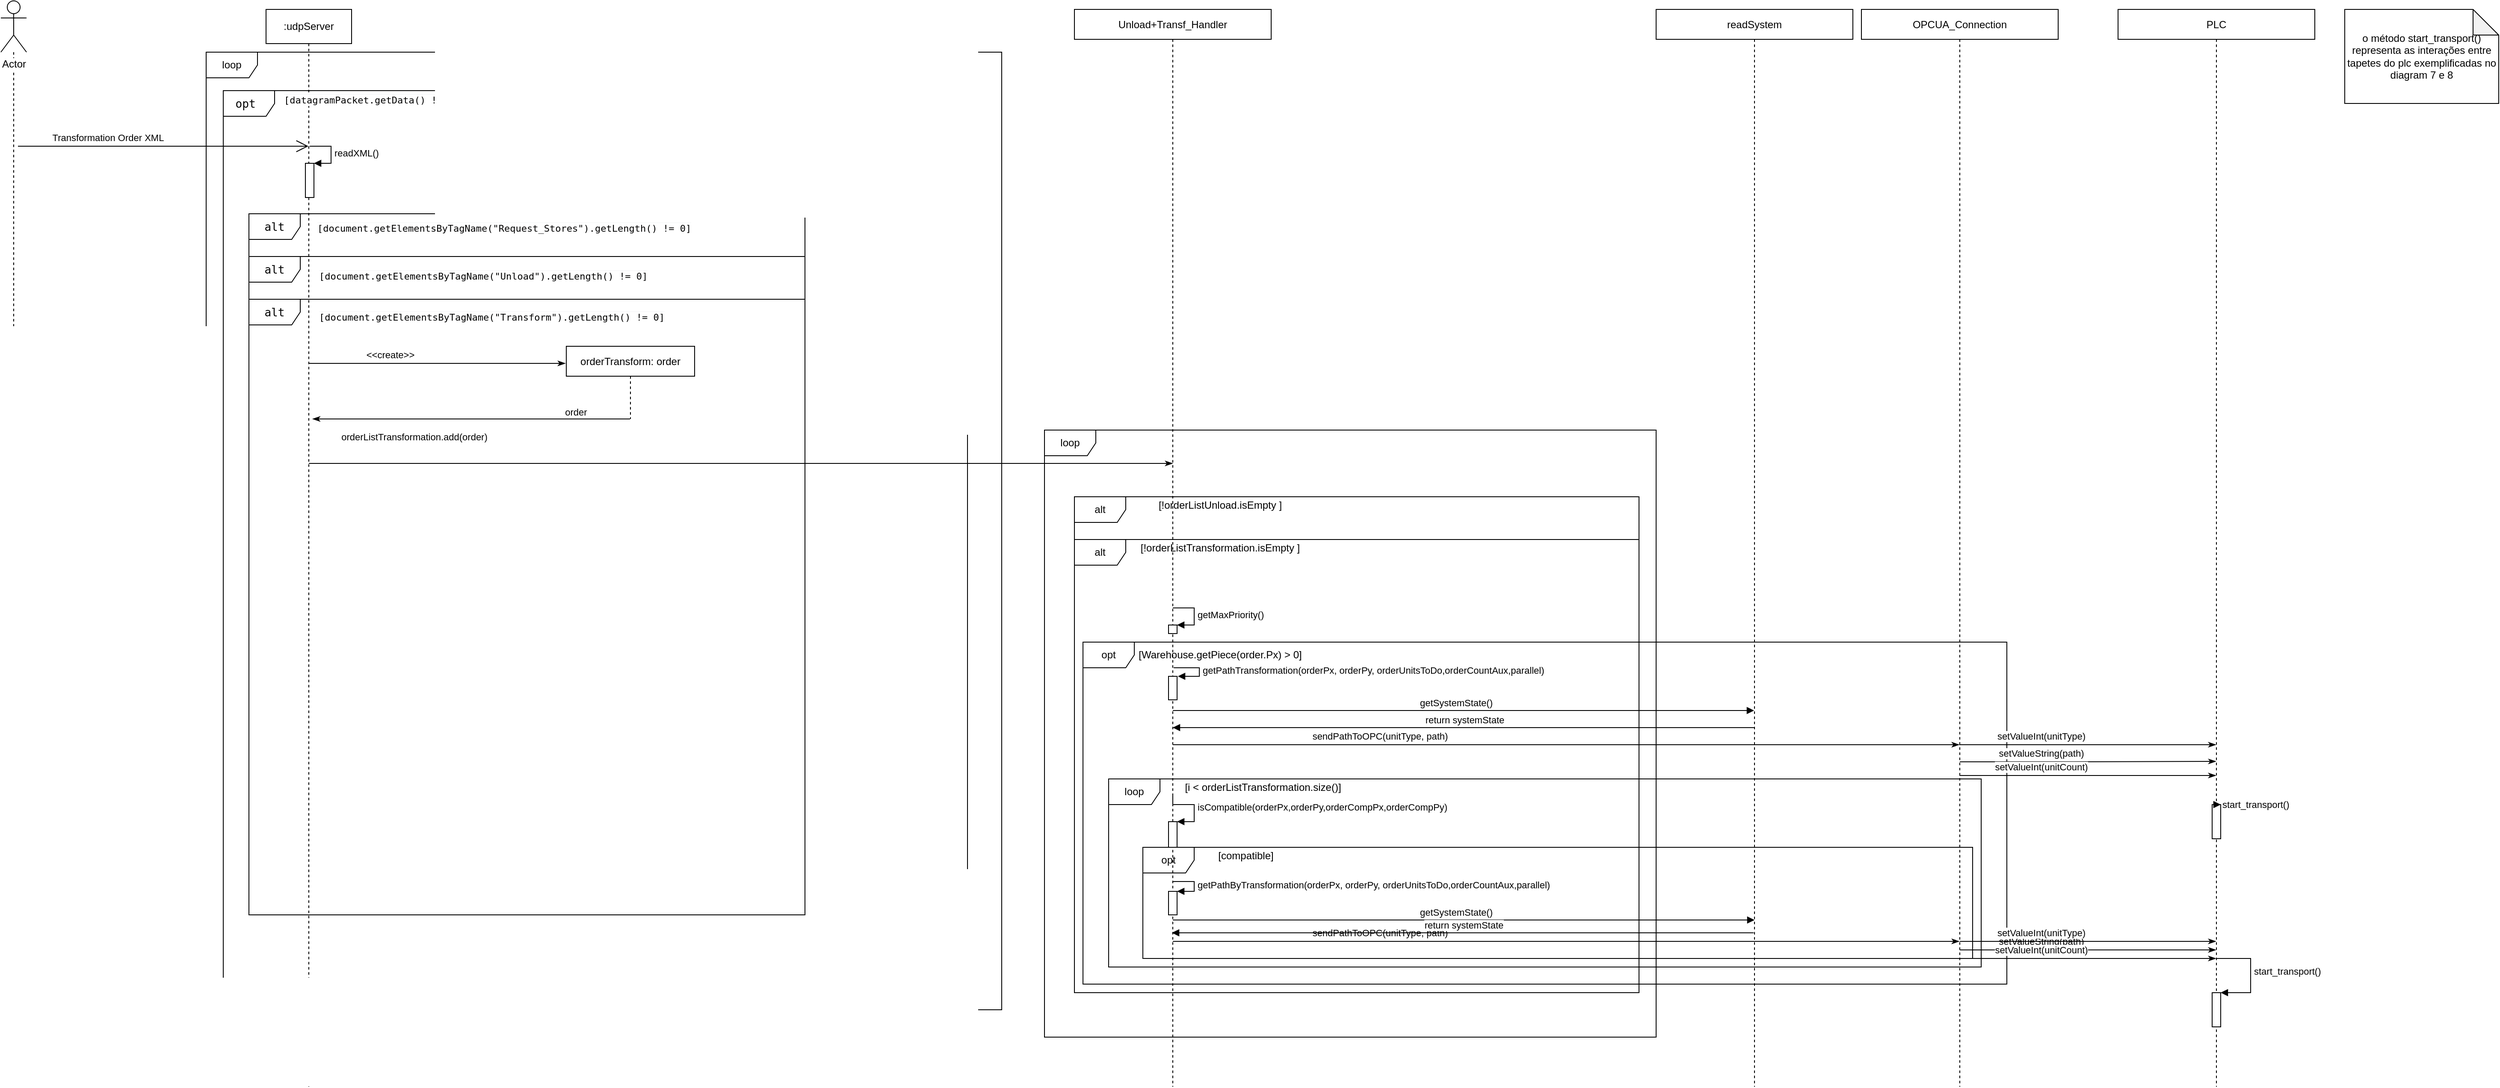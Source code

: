 <mxfile version="13.2.3"><diagram id="jSAM8N9e6wPoC_aM6Iug" name="Page-1"><mxGraphModel dx="1422" dy="745" grid="1" gridSize="10" guides="1" tooltips="1" connect="1" arrows="1" fold="1" page="1" pageScale="1" pageWidth="827" pageHeight="1169" math="0" shadow="0"><root><mxCell id="0"/><mxCell id="1" parent="0"/><mxCell id="DRrTCG6tA8ZViHPP4Byo-38" value="opt" style="shape=umlFrame;whiteSpace=wrap;html=1;" parent="1" vertex="1"><mxGeometry x="1375" y="1120" width="970" height="130" as="geometry"/></mxCell><mxCell id="yoJ4Uj4ploNbqAe7LORU-30" value="loop" style="shape=umlFrame;whiteSpace=wrap;html=1;" parent="1" vertex="1"><mxGeometry x="280" y="190" width="930" height="1120" as="geometry"/></mxCell><mxCell id="yoJ4Uj4ploNbqAe7LORU-26" value="&lt;pre style=&quot;font-family: &amp;#34;jetbrains mono&amp;#34; , monospace ; font-size: 9.8pt&quot;&gt;&lt;font style=&quot;background-color: rgb(255 , 255 , 255)&quot;&gt;opt &lt;/font&gt;&lt;/pre&gt;" style="shape=umlFrame;whiteSpace=wrap;html=1;" parent="1" vertex="1"><mxGeometry x="300" y="235" width="870" height="1070" as="geometry"/></mxCell><mxCell id="yoJ4Uj4ploNbqAe7LORU-36" value="&lt;pre style=&quot;color: rgb(0 , 0 , 0) ; font-style: normal ; font-weight: 400 ; letter-spacing: normal ; text-align: center ; text-indent: 0px ; text-transform: none ; word-spacing: 0px ; background-color: rgb(248 , 249 , 250) ; font-family: &amp;#34;jetbrains mono&amp;#34; , monospace&quot;&gt;&lt;font style=&quot;background-color: rgb(255 , 255 , 255) ; font-size: 11px&quot;&gt;[document.getElementsByTagName(&quot;Transform&quot;).getLength() != 0]&lt;br&gt;&lt;/font&gt;&lt;/pre&gt;" style="text;whiteSpace=wrap;html=1;" parent="1" vertex="1"><mxGeometry x="410" y="474" width="410" height="60" as="geometry"/></mxCell><mxCell id="yoJ4Uj4ploNbqAe7LORU-34" value="&lt;pre style=&quot;font-family: &amp;#34;jetbrains mono&amp;#34; , monospace ; font-size: 9.8pt&quot;&gt;&lt;font style=&quot;background-color: rgb(255 , 255 , 255)&quot;&gt;alt&lt;/font&gt;&lt;/pre&gt;" style="shape=umlFrame;whiteSpace=wrap;html=1;" parent="1" vertex="1"><mxGeometry x="330" y="479" width="650" height="720" as="geometry"/></mxCell><mxCell id="yoJ4Uj4ploNbqAe7LORU-33" value="&lt;pre style=&quot;font-family: &amp;#34;jetbrains mono&amp;#34; , monospace ; font-size: 9.8pt&quot;&gt;&lt;font style=&quot;background-color: rgb(255 , 255 , 255)&quot;&gt;alt&lt;/font&gt;&lt;/pre&gt;" style="shape=umlFrame;whiteSpace=wrap;html=1;" parent="1" vertex="1"><mxGeometry x="330" y="429" width="650" height="50" as="geometry"/></mxCell><mxCell id="DRrTCG6tA8ZViHPP4Byo-23" value="opt" style="shape=umlFrame;whiteSpace=wrap;html=1;" parent="1" vertex="1"><mxGeometry x="1305" y="880" width="1080" height="400" as="geometry"/></mxCell><mxCell id="DRrTCG6tA8ZViHPP4Byo-14" value="loop" style="shape=umlFrame;whiteSpace=wrap;html=1;" parent="1" vertex="1"><mxGeometry x="1260" y="632" width="715" height="710" as="geometry"/></mxCell><mxCell id="DRrTCG6tA8ZViHPP4Byo-15" value="alt" style="shape=umlFrame;whiteSpace=wrap;html=1;" parent="1" vertex="1"><mxGeometry x="1295" y="760" width="660" height="530" as="geometry"/></mxCell><mxCell id="DRrTCG6tA8ZViHPP4Byo-29" value="loop" style="shape=umlFrame;whiteSpace=wrap;html=1;" parent="1" vertex="1"><mxGeometry x="1335" y="1040" width="1020" height="220" as="geometry"/></mxCell><mxCell id="yoJ4Uj4ploNbqAe7LORU-31" value="&lt;pre style=&quot;font-family: &amp;#34;jetbrains mono&amp;#34; , monospace ; font-size: 9.8pt&quot;&gt;&lt;font style=&quot;background-color: rgb(255 , 255 , 255)&quot;&gt;alt&lt;/font&gt;&lt;/pre&gt;" style="shape=umlFrame;whiteSpace=wrap;html=1;" parent="1" vertex="1"><mxGeometry x="330" y="379" width="650" height="50" as="geometry"/></mxCell><mxCell id="yoJ4Uj4ploNbqAe7LORU-4" value="" style="edgeStyle=orthogonalEdgeStyle;rounded=0;orthogonalLoop=1;jettySize=auto;html=1;endArrow=none;endFill=0;dashed=1;" parent="1" source="yoJ4Uj4ploNbqAe7LORU-1" edge="1"><mxGeometry relative="1" as="geometry"><mxPoint x="55" y="1394" as="targetPoint"/><Array as="points"><mxPoint x="55" y="430"/><mxPoint x="55" y="430"/></Array></mxGeometry></mxCell><mxCell id="yoJ4Uj4ploNbqAe7LORU-1" value="Actor" style="shape=umlActor;verticalLabelPosition=bottom;labelBackgroundColor=#ffffff;verticalAlign=top;html=1;outlineConnect=0;" parent="1" vertex="1"><mxGeometry x="40" y="130" width="30" height="60" as="geometry"/></mxCell><mxCell id="yoJ4Uj4ploNbqAe7LORU-8" value=":udpServer" style="shape=umlLifeline;perimeter=lifelinePerimeter;whiteSpace=wrap;html=1;container=1;collapsible=0;recursiveResize=0;outlineConnect=0;" parent="1" vertex="1"><mxGeometry x="350" y="140" width="100" height="1260" as="geometry"/></mxCell><mxCell id="3qoU4CDn03pM_Yg9xAP2-1" value="" style="html=1;points=[];perimeter=orthogonalPerimeter;" parent="yoJ4Uj4ploNbqAe7LORU-8" vertex="1"><mxGeometry x="46" y="180" width="10" height="40" as="geometry"/></mxCell><mxCell id="3qoU4CDn03pM_Yg9xAP2-2" value="readXML()" style="edgeStyle=orthogonalEdgeStyle;html=1;align=left;spacingLeft=2;endArrow=block;rounded=0;entryX=1;entryY=0;" parent="yoJ4Uj4ploNbqAe7LORU-8" target="3qoU4CDn03pM_Yg9xAP2-1" edge="1"><mxGeometry relative="1" as="geometry"><mxPoint x="51" y="160" as="sourcePoint"/><Array as="points"><mxPoint x="76" y="160"/></Array></mxGeometry></mxCell><mxCell id="yoJ4Uj4ploNbqAe7LORU-18" value="" style="endArrow=open;endFill=1;endSize=12;html=1;" parent="1" target="yoJ4Uj4ploNbqAe7LORU-8" edge="1"><mxGeometry width="160" relative="1" as="geometry"><mxPoint x="60" y="300" as="sourcePoint"/><mxPoint x="360" y="300" as="targetPoint"/></mxGeometry></mxCell><mxCell id="yoJ4Uj4ploNbqAe7LORU-19" value="Transformation Order XML" style="edgeLabel;html=1;align=center;verticalAlign=middle;resizable=0;points=[];" parent="yoJ4Uj4ploNbqAe7LORU-18" vertex="1" connectable="0"><mxGeometry x="-0.527" y="1" relative="1" as="geometry"><mxPoint x="24" y="-9" as="offset"/></mxGeometry></mxCell><mxCell id="yoJ4Uj4ploNbqAe7LORU-29" value="&lt;pre style=&quot;color: rgb(0 , 0 , 0) ; font-style: normal ; font-weight: 400 ; letter-spacing: normal ; text-align: center ; text-indent: 0px ; text-transform: none ; word-spacing: 0px ; background-color: rgb(248 , 249 , 250) ; font-family: &amp;#34;jetbrains mono&amp;#34; , monospace&quot;&gt;&lt;font style=&quot;background-color: rgb(255 , 255 , 255) ; font-size: 11px&quot;&gt;[datagramPacket.getData() != null]&lt;/font&gt;&lt;/pre&gt;" style="text;whiteSpace=wrap;html=1;" parent="1" vertex="1"><mxGeometry x="369" y="220" width="250" height="60" as="geometry"/></mxCell><mxCell id="yoJ4Uj4ploNbqAe7LORU-32" value="&lt;pre style=&quot;color: rgb(0 , 0 , 0) ; font-style: normal ; font-weight: 400 ; letter-spacing: normal ; text-align: center ; text-indent: 0px ; text-transform: none ; word-spacing: 0px ; background-color: rgb(248 , 249 , 250) ; font-family: &amp;#34;jetbrains mono&amp;#34; , monospace&quot;&gt;&lt;font style=&quot;background-color: rgb(255 , 255 , 255) ; font-size: 11px&quot;&gt;[document.getElementsByTagName(&quot;Request_Stores&quot;).getLength() != 0]&lt;br&gt;&lt;/font&gt;&lt;/pre&gt;" style="text;whiteSpace=wrap;html=1;" parent="1" vertex="1"><mxGeometry x="408" y="370" width="410" height="60" as="geometry"/></mxCell><mxCell id="yoJ4Uj4ploNbqAe7LORU-35" value="&lt;pre style=&quot;color: rgb(0 , 0 , 0) ; font-style: normal ; font-weight: 400 ; letter-spacing: normal ; text-align: center ; text-indent: 0px ; text-transform: none ; word-spacing: 0px ; background-color: rgb(248 , 249 , 250) ; font-family: &amp;#34;jetbrains mono&amp;#34; , monospace&quot;&gt;&lt;font style=&quot;background-color: rgb(255 , 255 , 255) ; font-size: 11px&quot;&gt;[document.getElementsByTagName(&quot;Unload&quot;).getLength() != 0]&lt;br&gt;&lt;/font&gt;&lt;/pre&gt;" style="text;whiteSpace=wrap;html=1;" parent="1" vertex="1"><mxGeometry x="410" y="426" width="410" height="60" as="geometry"/></mxCell><mxCell id="DRrTCG6tA8ZViHPP4Byo-2" value="orderTransform: order" style="shape=umlLifeline;perimeter=lifelinePerimeter;whiteSpace=wrap;html=1;container=1;collapsible=0;recursiveResize=0;outlineConnect=0;size=35;" parent="1" vertex="1"><mxGeometry x="701" y="534" width="150" height="85" as="geometry"/></mxCell><mxCell id="DRrTCG6tA8ZViHPP4Byo-3" value="" style="endArrow=classicThin;endFill=1;html=1;" parent="1" source="yoJ4Uj4ploNbqAe7LORU-8" edge="1"><mxGeometry width="160" relative="1" as="geometry"><mxPoint x="404" y="550" as="sourcePoint"/><mxPoint x="700" y="554" as="targetPoint"/><Array as="points"><mxPoint x="496.5" y="554"/><mxPoint x="640" y="554"/><mxPoint x="680" y="554"/></Array></mxGeometry></mxCell><mxCell id="DRrTCG6tA8ZViHPP4Byo-4" value="&amp;lt;&amp;lt;create&amp;gt;&amp;gt;" style="edgeLabel;html=1;align=center;verticalAlign=middle;resizable=0;points=[];" parent="DRrTCG6tA8ZViHPP4Byo-3" vertex="1" connectable="0"><mxGeometry x="-0.527" y="1" relative="1" as="geometry"><mxPoint x="24" y="-9" as="offset"/></mxGeometry></mxCell><mxCell id="DRrTCG6tA8ZViHPP4Byo-7" value="" style="endArrow=classicThin;endFill=1;html=1;" parent="1" source="DRrTCG6tA8ZViHPP4Byo-2" edge="1"><mxGeometry width="160" relative="1" as="geometry"><mxPoint x="590" y="729.12" as="sourcePoint"/><mxPoint x="404.324" y="619" as="targetPoint"/><Array as="points"><mxPoint x="682" y="619"/><mxPoint x="590" y="619"/></Array></mxGeometry></mxCell><mxCell id="DRrTCG6tA8ZViHPP4Byo-8" value="order" style="edgeLabel;html=1;align=center;verticalAlign=middle;resizable=0;points=[];" parent="DRrTCG6tA8ZViHPP4Byo-7" vertex="1" connectable="0"><mxGeometry x="-0.527" y="1" relative="1" as="geometry"><mxPoint x="24" y="-9" as="offset"/></mxGeometry></mxCell><mxCell id="DRrTCG6tA8ZViHPP4Byo-9" value="Unload+Transf_Handler" style="shape=umlLifeline;perimeter=lifelinePerimeter;whiteSpace=wrap;html=1;container=1;collapsible=0;recursiveResize=0;outlineConnect=0;size=35;" parent="1" vertex="1"><mxGeometry x="1295" y="140" width="230" height="1260" as="geometry"/></mxCell><mxCell id="DRrTCG6tA8ZViHPP4Byo-31" value="" style="html=1;points=[];perimeter=orthogonalPerimeter;" parent="DRrTCG6tA8ZViHPP4Byo-9" vertex="1"><mxGeometry x="110" y="950" width="10" height="30" as="geometry"/></mxCell><mxCell id="DRrTCG6tA8ZViHPP4Byo-25" value="" style="html=1;points=[];perimeter=orthogonalPerimeter;" parent="DRrTCG6tA8ZViHPP4Byo-9" vertex="1"><mxGeometry x="110" y="780" width="10" height="27.5" as="geometry"/></mxCell><mxCell id="DRrTCG6tA8ZViHPP4Byo-12" value="" style="endArrow=classicThin;endFill=1;html=1;" parent="1" source="yoJ4Uj4ploNbqAe7LORU-8" edge="1"><mxGeometry width="160" relative="1" as="geometry"><mxPoint x="544.667" y="671" as="sourcePoint"/><mxPoint x="1410" y="671" as="targetPoint"/><Array as="points"><mxPoint x="647" y="671"/></Array></mxGeometry></mxCell><mxCell id="DRrTCG6tA8ZViHPP4Byo-13" value="orderListTransformation.add(order)" style="edgeLabel;html=1;align=center;verticalAlign=middle;resizable=0;points=[];" parent="DRrTCG6tA8ZViHPP4Byo-12" vertex="1" connectable="0"><mxGeometry x="-0.527" y="1" relative="1" as="geometry"><mxPoint x="-116" y="-30" as="offset"/></mxGeometry></mxCell><mxCell id="DRrTCG6tA8ZViHPP4Byo-16" value="[!orderListTransformation.isEmpty ]" style="text;html=1;align=center;verticalAlign=middle;resizable=0;points=[];autosize=1;" parent="1" vertex="1"><mxGeometry x="1365" y="760" width="200" height="20" as="geometry"/></mxCell><mxCell id="DRrTCG6tA8ZViHPP4Byo-17" value="alt" style="shape=umlFrame;whiteSpace=wrap;html=1;" parent="1" vertex="1"><mxGeometry x="1295" y="710" width="660" height="50" as="geometry"/></mxCell><mxCell id="DRrTCG6tA8ZViHPP4Byo-18" value="[!orderListUnload.isEmpty ]" style="text;html=1;align=center;verticalAlign=middle;resizable=0;points=[];autosize=1;" parent="1" vertex="1"><mxGeometry x="1385" y="710" width="160" height="20" as="geometry"/></mxCell><mxCell id="DRrTCG6tA8ZViHPP4Byo-19" value="" style="html=1;points=[];perimeter=orthogonalPerimeter;" parent="1" vertex="1"><mxGeometry x="1405" y="860" width="10" height="10" as="geometry"/></mxCell><mxCell id="DRrTCG6tA8ZViHPP4Byo-20" value="getMaxPriority()" style="edgeStyle=orthogonalEdgeStyle;html=1;align=left;spacingLeft=2;endArrow=block;rounded=0;entryX=1;entryY=0;" parent="1" target="DRrTCG6tA8ZViHPP4Byo-19" edge="1"><mxGeometry relative="1" as="geometry"><mxPoint x="1410" y="840" as="sourcePoint"/><Array as="points"><mxPoint x="1435" y="840"/></Array></mxGeometry></mxCell><mxCell id="DRrTCG6tA8ZViHPP4Byo-24" value="[Warehouse.getPiece(order.Px) &amp;gt; 0]" style="text;html=1;align=center;verticalAlign=middle;resizable=0;points=[];autosize=1;" parent="1" vertex="1"><mxGeometry x="1360" y="885" width="210" height="20" as="geometry"/></mxCell><mxCell id="DRrTCG6tA8ZViHPP4Byo-26" value="getPathTransformation(orderPx, orderPy, orderUnitsToDo,orderCountAux,parallel)" style="edgeStyle=orthogonalEdgeStyle;html=1;align=left;spacingLeft=2;endArrow=block;rounded=0;entryX=1;entryY=0;" parent="1" edge="1"><mxGeometry relative="1" as="geometry"><mxPoint x="1411" y="910" as="sourcePoint"/><Array as="points"><mxPoint x="1411" y="910"/><mxPoint x="1441" y="910"/><mxPoint x="1441" y="920"/></Array><mxPoint x="1416" y="920" as="targetPoint"/></mxGeometry></mxCell><mxCell id="DRrTCG6tA8ZViHPP4Byo-30" value="[i &amp;lt; orderListTransformation.size()]" style="text;html=1;align=center;verticalAlign=middle;resizable=0;points=[];autosize=1;" parent="1" vertex="1"><mxGeometry x="1415" y="1040" width="200" height="20" as="geometry"/></mxCell><mxCell id="DRrTCG6tA8ZViHPP4Byo-32" value="isCompatible(orderPx,orderPy,orderCompPx,orderCompPy)" style="edgeStyle=orthogonalEdgeStyle;html=1;align=left;spacingLeft=2;endArrow=block;rounded=0;entryX=1;entryY=0;" parent="1" target="DRrTCG6tA8ZViHPP4Byo-31" edge="1"><mxGeometry relative="1" as="geometry"><mxPoint x="1410" y="1060" as="sourcePoint"/><Array as="points"><mxPoint x="1410" y="1070"/><mxPoint x="1435" y="1070"/><mxPoint x="1435" y="1090"/></Array></mxGeometry></mxCell><mxCell id="DRrTCG6tA8ZViHPP4Byo-33" value="OPCUA_Connection" style="shape=umlLifeline;perimeter=lifelinePerimeter;whiteSpace=wrap;html=1;container=1;collapsible=0;recursiveResize=0;outlineConnect=0;size=35;" parent="1" vertex="1"><mxGeometry x="2215" y="140" width="230" height="1260" as="geometry"/></mxCell><mxCell id="DRrTCG6tA8ZViHPP4Byo-34" value="" style="endArrow=classicThin;endFill=1;html=1;" parent="1" source="DRrTCG6tA8ZViHPP4Byo-9" target="DRrTCG6tA8ZViHPP4Byo-33" edge="1"><mxGeometry width="160" relative="1" as="geometry"><mxPoint x="1415" y="990" as="sourcePoint"/><mxPoint x="2325" y="990" as="targetPoint"/><Array as="points"><mxPoint x="1508" y="1000"/></Array></mxGeometry></mxCell><mxCell id="DRrTCG6tA8ZViHPP4Byo-35" value="sendPathToOPC(unitType, path)" style="edgeLabel;html=1;align=center;verticalAlign=middle;resizable=0;points=[];" parent="DRrTCG6tA8ZViHPP4Byo-34" vertex="1" connectable="0"><mxGeometry x="-0.527" y="1" relative="1" as="geometry"><mxPoint x="24" y="-9" as="offset"/></mxGeometry></mxCell><mxCell id="DRrTCG6tA8ZViHPP4Byo-36" value="" style="endArrow=classicThin;endFill=1;html=1;" parent="1" source="DRrTCG6tA8ZViHPP4Byo-9" target="DRrTCG6tA8ZViHPP4Byo-33" edge="1"><mxGeometry width="160" relative="1" as="geometry"><mxPoint x="1415" y="1140" as="sourcePoint"/><mxPoint x="2335" y="1140" as="targetPoint"/><Array as="points"><mxPoint x="1525" y="1230"/></Array></mxGeometry></mxCell><mxCell id="DRrTCG6tA8ZViHPP4Byo-37" value="sendPathToOPC(unitType, path)" style="edgeLabel;html=1;align=center;verticalAlign=middle;resizable=0;points=[];" parent="DRrTCG6tA8ZViHPP4Byo-36" vertex="1" connectable="0"><mxGeometry x="-0.527" y="1" relative="1" as="geometry"><mxPoint x="24" y="-9" as="offset"/></mxGeometry></mxCell><mxCell id="DRrTCG6tA8ZViHPP4Byo-39" value="[compatible]" style="text;html=1;align=center;verticalAlign=middle;resizable=0;points=[];autosize=1;" parent="1" vertex="1"><mxGeometry x="1455" y="1120" width="80" height="20" as="geometry"/></mxCell><mxCell id="DRrTCG6tA8ZViHPP4Byo-40" value="" style="html=1;points=[];perimeter=orthogonalPerimeter;" parent="1" vertex="1"><mxGeometry x="1405" y="1171.5" width="10" height="27.5" as="geometry"/></mxCell><mxCell id="DRrTCG6tA8ZViHPP4Byo-41" value="getPathByTransformation(orderPx, orderPy, orderUnitsToDo,orderCountAux,parallel)" style="edgeStyle=orthogonalEdgeStyle;html=1;align=left;spacingLeft=2;endArrow=block;rounded=0;entryX=1;entryY=0;" parent="1" target="DRrTCG6tA8ZViHPP4Byo-40" edge="1"><mxGeometry relative="1" as="geometry"><mxPoint x="1410" y="1160" as="sourcePoint"/><Array as="points"><mxPoint x="1435" y="1160"/></Array></mxGeometry></mxCell><mxCell id="DRrTCG6tA8ZViHPP4Byo-42" value="PLC" style="shape=umlLifeline;perimeter=lifelinePerimeter;whiteSpace=wrap;html=1;container=1;collapsible=0;recursiveResize=0;outlineConnect=0;size=35;" parent="1" vertex="1"><mxGeometry x="2515" y="140" width="230" height="1260" as="geometry"/></mxCell><mxCell id="DRrTCG6tA8ZViHPP4Byo-59" value="" style="html=1;points=[];perimeter=orthogonalPerimeter;" parent="DRrTCG6tA8ZViHPP4Byo-42" vertex="1"><mxGeometry x="110" y="930" width="10" height="40" as="geometry"/></mxCell><mxCell id="DRrTCG6tA8ZViHPP4Byo-60" value="start_transport()" style="edgeStyle=orthogonalEdgeStyle;html=1;align=left;spacingLeft=2;endArrow=block;rounded=0;entryX=1;entryY=0;" parent="DRrTCG6tA8ZViHPP4Byo-42" source="DRrTCG6tA8ZViHPP4Byo-42" target="DRrTCG6tA8ZViHPP4Byo-59" edge="1"><mxGeometry relative="1" as="geometry"><mxPoint x="115" y="881" as="sourcePoint"/><Array as="points"><mxPoint x="140" y="900"/><mxPoint x="140" y="930"/></Array></mxGeometry></mxCell><mxCell id="DRrTCG6tA8ZViHPP4Byo-62" value="" style="html=1;points=[];perimeter=orthogonalPerimeter;" parent="DRrTCG6tA8ZViHPP4Byo-42" vertex="1"><mxGeometry x="110" y="1150" width="10" height="40" as="geometry"/></mxCell><mxCell id="DRrTCG6tA8ZViHPP4Byo-46" value="" style="endArrow=classicThin;endFill=1;html=1;entryX=0.498;entryY=0.698;entryDx=0;entryDy=0;entryPerimeter=0;" parent="1" source="DRrTCG6tA8ZViHPP4Byo-33" target="DRrTCG6tA8ZViHPP4Byo-42" edge="1"><mxGeometry width="160" relative="1" as="geometry"><mxPoint x="2329.5" y="1008" as="sourcePoint"/><mxPoint x="2629.5" y="1008" as="targetPoint"/><Array as="points"><mxPoint x="2450" y="1020"/></Array></mxGeometry></mxCell><mxCell id="DRrTCG6tA8ZViHPP4Byo-47" value="setValueString(path)" style="edgeLabel;html=1;align=center;verticalAlign=middle;resizable=0;points=[];" parent="DRrTCG6tA8ZViHPP4Byo-46" vertex="1" connectable="0"><mxGeometry x="-0.527" y="1" relative="1" as="geometry"><mxPoint x="24" y="-9" as="offset"/></mxGeometry></mxCell><mxCell id="DRrTCG6tA8ZViHPP4Byo-48" value="" style="endArrow=classicThin;endFill=1;html=1;" parent="1" edge="1"><mxGeometry width="160" relative="1" as="geometry"><mxPoint x="2329.5" y="1000" as="sourcePoint"/><mxPoint x="2629.5" y="1000" as="targetPoint"/><Array as="points"><mxPoint x="2453" y="1000"/></Array></mxGeometry></mxCell><mxCell id="DRrTCG6tA8ZViHPP4Byo-49" value="setValueInt(unitType)" style="edgeLabel;html=1;align=center;verticalAlign=middle;resizable=0;points=[];" parent="DRrTCG6tA8ZViHPP4Byo-48" vertex="1" connectable="0"><mxGeometry x="-0.527" y="1" relative="1" as="geometry"><mxPoint x="24" y="-9" as="offset"/></mxGeometry></mxCell><mxCell id="DRrTCG6tA8ZViHPP4Byo-50" value="" style="endArrow=classicThin;endFill=1;html=1;" parent="1" edge="1"><mxGeometry width="160" relative="1" as="geometry"><mxPoint x="2329.667" y="1036" as="sourcePoint"/><mxPoint x="2629.5" y="1036" as="targetPoint"/><Array as="points"><mxPoint x="2453" y="1036"/></Array></mxGeometry></mxCell><mxCell id="DRrTCG6tA8ZViHPP4Byo-51" value="setValueInt(unitCount)" style="edgeLabel;html=1;align=center;verticalAlign=middle;resizable=0;points=[];" parent="DRrTCG6tA8ZViHPP4Byo-50" vertex="1" connectable="0"><mxGeometry x="-0.527" y="1" relative="1" as="geometry"><mxPoint x="24" y="-9" as="offset"/></mxGeometry></mxCell><mxCell id="DRrTCG6tA8ZViHPP4Byo-52" value="" style="endArrow=classicThin;endFill=1;html=1;" parent="1" source="DRrTCG6tA8ZViHPP4Byo-33" target="DRrTCG6tA8ZViHPP4Byo-42" edge="1"><mxGeometry width="160" relative="1" as="geometry"><mxPoint x="2335" y="1240" as="sourcePoint"/><mxPoint x="2635" y="1240" as="targetPoint"/><Array as="points"><mxPoint x="2448.5" y="1240"/></Array></mxGeometry></mxCell><mxCell id="DRrTCG6tA8ZViHPP4Byo-53" value="setValueString(path)" style="edgeLabel;html=1;align=center;verticalAlign=middle;resizable=0;points=[];" parent="DRrTCG6tA8ZViHPP4Byo-52" vertex="1" connectable="0"><mxGeometry x="-0.527" y="1" relative="1" as="geometry"><mxPoint x="24" y="-9" as="offset"/></mxGeometry></mxCell><mxCell id="DRrTCG6tA8ZViHPP4Byo-54" value="" style="endArrow=classicThin;endFill=1;html=1;" parent="1" source="DRrTCG6tA8ZViHPP4Byo-33" target="DRrTCG6tA8ZViHPP4Byo-42" edge="1"><mxGeometry width="160" relative="1" as="geometry"><mxPoint x="2335" y="1230" as="sourcePoint"/><mxPoint x="2635" y="1230" as="targetPoint"/><Array as="points"><mxPoint x="2458.5" y="1230"/></Array></mxGeometry></mxCell><mxCell id="DRrTCG6tA8ZViHPP4Byo-55" value="setValueInt(unitType)" style="edgeLabel;html=1;align=center;verticalAlign=middle;resizable=0;points=[];" parent="DRrTCG6tA8ZViHPP4Byo-54" vertex="1" connectable="0"><mxGeometry x="-0.527" y="1" relative="1" as="geometry"><mxPoint x="24" y="-9" as="offset"/></mxGeometry></mxCell><mxCell id="DRrTCG6tA8ZViHPP4Byo-56" value="" style="endArrow=classicThin;endFill=1;html=1;" parent="1" source="DRrTCG6tA8ZViHPP4Byo-33" target="DRrTCG6tA8ZViHPP4Byo-42" edge="1"><mxGeometry width="160" relative="1" as="geometry"><mxPoint x="2331" y="1250" as="sourcePoint"/><mxPoint x="2631.5" y="1242.38" as="targetPoint"/><Array as="points"><mxPoint x="2455" y="1250"/></Array></mxGeometry></mxCell><mxCell id="DRrTCG6tA8ZViHPP4Byo-57" value="setValueInt(unitCount)" style="edgeLabel;html=1;align=center;verticalAlign=middle;resizable=0;points=[];" parent="DRrTCG6tA8ZViHPP4Byo-56" vertex="1" connectable="0"><mxGeometry x="-0.527" y="1" relative="1" as="geometry"><mxPoint x="24" y="-9" as="offset"/></mxGeometry></mxCell><mxCell id="DRrTCG6tA8ZViHPP4Byo-63" value="start_transport()" style="edgeStyle=orthogonalEdgeStyle;html=1;align=left;spacingLeft=2;endArrow=block;rounded=0;entryX=1;entryY=0;" parent="1" target="DRrTCG6tA8ZViHPP4Byo-62" edge="1"><mxGeometry relative="1" as="geometry"><mxPoint x="2635" y="1250" as="sourcePoint"/><Array as="points"><mxPoint x="2630" y="1250"/><mxPoint x="2670" y="1250"/><mxPoint x="2670" y="1290"/></Array></mxGeometry></mxCell><mxCell id="tgAVu--Y1qxvvn82o5XF-1" value="readSystem" style="shape=umlLifeline;perimeter=lifelinePerimeter;whiteSpace=wrap;html=1;container=1;collapsible=0;recursiveResize=0;outlineConnect=0;size=35;" parent="1" vertex="1"><mxGeometry x="1975" y="140" width="230" height="1260" as="geometry"/></mxCell><mxCell id="tgAVu--Y1qxvvn82o5XF-2" value="getSystemState()" style="html=1;verticalAlign=bottom;endArrow=block;" parent="1" source="DRrTCG6tA8ZViHPP4Byo-9" target="tgAVu--Y1qxvvn82o5XF-1" edge="1"><mxGeometry x="0.031" y="-20" width="80" relative="1" as="geometry"><mxPoint x="1425" y="980" as="sourcePoint"/><mxPoint x="1505" y="980" as="targetPoint"/><Array as="points"><mxPoint x="1760" y="960"/></Array><mxPoint x="-20" y="-20" as="offset"/></mxGeometry></mxCell><mxCell id="tgAVu--Y1qxvvn82o5XF-3" value="return systemState" style="html=1;verticalAlign=bottom;endArrow=block;" parent="1" source="tgAVu--Y1qxvvn82o5XF-1" target="DRrTCG6tA8ZViHPP4Byo-9" edge="1"><mxGeometry x="-0.002" width="80" relative="1" as="geometry"><mxPoint x="1419.5" y="970" as="sourcePoint"/><mxPoint x="2099.5" y="970" as="targetPoint"/><Array as="points"><mxPoint x="1770" y="980"/></Array><mxPoint as="offset"/></mxGeometry></mxCell><mxCell id="tgAVu--Y1qxvvn82o5XF-4" value="getSystemState()" style="html=1;verticalAlign=bottom;endArrow=block;" parent="1" edge="1"><mxGeometry x="0.031" y="-20" width="80" relative="1" as="geometry"><mxPoint x="1410" y="1205" as="sourcePoint"/><mxPoint x="2090" y="1205" as="targetPoint"/><Array as="points"><mxPoint x="1760.5" y="1205"/></Array><mxPoint x="-20" y="-20" as="offset"/></mxGeometry></mxCell><mxCell id="tgAVu--Y1qxvvn82o5XF-5" value="return systemState" style="html=1;verticalAlign=bottom;endArrow=block;" parent="1" edge="1"><mxGeometry x="-0.002" width="80" relative="1" as="geometry"><mxPoint x="2089" y="1220" as="sourcePoint"/><mxPoint x="1409" y="1220" as="targetPoint"/><Array as="points"><mxPoint x="1769.5" y="1220"/></Array><mxPoint as="offset"/></mxGeometry></mxCell><mxCell id="sZZ08GFEKLT8EukOnsE6-1" value="o método start_transport() representa as interações entre tapetes do plc exemplificadas no diagram 7 e 8" style="shape=note;whiteSpace=wrap;html=1;backgroundOutline=1;darkOpacity=0.05;" vertex="1" parent="1"><mxGeometry x="2780" y="140" width="180" height="110" as="geometry"/></mxCell></root></mxGraphModel></diagram></mxfile>